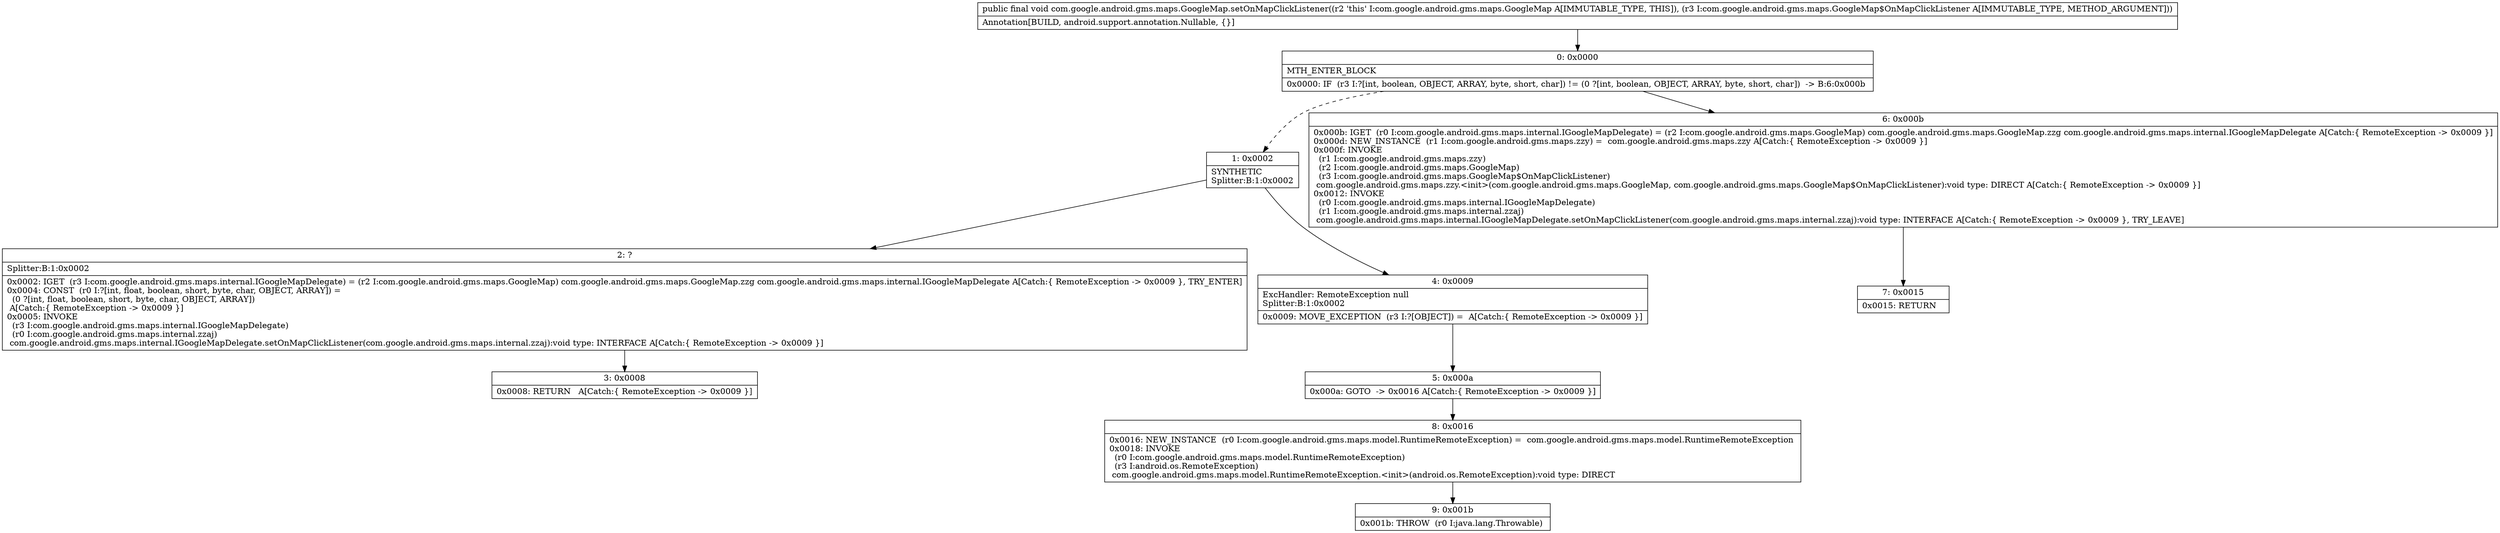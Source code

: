 digraph "CFG forcom.google.android.gms.maps.GoogleMap.setOnMapClickListener(Lcom\/google\/android\/gms\/maps\/GoogleMap$OnMapClickListener;)V" {
Node_0 [shape=record,label="{0\:\ 0x0000|MTH_ENTER_BLOCK\l|0x0000: IF  (r3 I:?[int, boolean, OBJECT, ARRAY, byte, short, char]) != (0 ?[int, boolean, OBJECT, ARRAY, byte, short, char])  \-\> B:6:0x000b \l}"];
Node_1 [shape=record,label="{1\:\ 0x0002|SYNTHETIC\lSplitter:B:1:0x0002\l}"];
Node_2 [shape=record,label="{2\:\ ?|Splitter:B:1:0x0002\l|0x0002: IGET  (r3 I:com.google.android.gms.maps.internal.IGoogleMapDelegate) = (r2 I:com.google.android.gms.maps.GoogleMap) com.google.android.gms.maps.GoogleMap.zzg com.google.android.gms.maps.internal.IGoogleMapDelegate A[Catch:\{ RemoteException \-\> 0x0009 \}, TRY_ENTER]\l0x0004: CONST  (r0 I:?[int, float, boolean, short, byte, char, OBJECT, ARRAY]) = \l  (0 ?[int, float, boolean, short, byte, char, OBJECT, ARRAY])\l A[Catch:\{ RemoteException \-\> 0x0009 \}]\l0x0005: INVOKE  \l  (r3 I:com.google.android.gms.maps.internal.IGoogleMapDelegate)\l  (r0 I:com.google.android.gms.maps.internal.zzaj)\l com.google.android.gms.maps.internal.IGoogleMapDelegate.setOnMapClickListener(com.google.android.gms.maps.internal.zzaj):void type: INTERFACE A[Catch:\{ RemoteException \-\> 0x0009 \}]\l}"];
Node_3 [shape=record,label="{3\:\ 0x0008|0x0008: RETURN   A[Catch:\{ RemoteException \-\> 0x0009 \}]\l}"];
Node_4 [shape=record,label="{4\:\ 0x0009|ExcHandler: RemoteException null\lSplitter:B:1:0x0002\l|0x0009: MOVE_EXCEPTION  (r3 I:?[OBJECT]) =  A[Catch:\{ RemoteException \-\> 0x0009 \}]\l}"];
Node_5 [shape=record,label="{5\:\ 0x000a|0x000a: GOTO  \-\> 0x0016 A[Catch:\{ RemoteException \-\> 0x0009 \}]\l}"];
Node_6 [shape=record,label="{6\:\ 0x000b|0x000b: IGET  (r0 I:com.google.android.gms.maps.internal.IGoogleMapDelegate) = (r2 I:com.google.android.gms.maps.GoogleMap) com.google.android.gms.maps.GoogleMap.zzg com.google.android.gms.maps.internal.IGoogleMapDelegate A[Catch:\{ RemoteException \-\> 0x0009 \}]\l0x000d: NEW_INSTANCE  (r1 I:com.google.android.gms.maps.zzy) =  com.google.android.gms.maps.zzy A[Catch:\{ RemoteException \-\> 0x0009 \}]\l0x000f: INVOKE  \l  (r1 I:com.google.android.gms.maps.zzy)\l  (r2 I:com.google.android.gms.maps.GoogleMap)\l  (r3 I:com.google.android.gms.maps.GoogleMap$OnMapClickListener)\l com.google.android.gms.maps.zzy.\<init\>(com.google.android.gms.maps.GoogleMap, com.google.android.gms.maps.GoogleMap$OnMapClickListener):void type: DIRECT A[Catch:\{ RemoteException \-\> 0x0009 \}]\l0x0012: INVOKE  \l  (r0 I:com.google.android.gms.maps.internal.IGoogleMapDelegate)\l  (r1 I:com.google.android.gms.maps.internal.zzaj)\l com.google.android.gms.maps.internal.IGoogleMapDelegate.setOnMapClickListener(com.google.android.gms.maps.internal.zzaj):void type: INTERFACE A[Catch:\{ RemoteException \-\> 0x0009 \}, TRY_LEAVE]\l}"];
Node_7 [shape=record,label="{7\:\ 0x0015|0x0015: RETURN   \l}"];
Node_8 [shape=record,label="{8\:\ 0x0016|0x0016: NEW_INSTANCE  (r0 I:com.google.android.gms.maps.model.RuntimeRemoteException) =  com.google.android.gms.maps.model.RuntimeRemoteException \l0x0018: INVOKE  \l  (r0 I:com.google.android.gms.maps.model.RuntimeRemoteException)\l  (r3 I:android.os.RemoteException)\l com.google.android.gms.maps.model.RuntimeRemoteException.\<init\>(android.os.RemoteException):void type: DIRECT \l}"];
Node_9 [shape=record,label="{9\:\ 0x001b|0x001b: THROW  (r0 I:java.lang.Throwable) \l}"];
MethodNode[shape=record,label="{public final void com.google.android.gms.maps.GoogleMap.setOnMapClickListener((r2 'this' I:com.google.android.gms.maps.GoogleMap A[IMMUTABLE_TYPE, THIS]), (r3 I:com.google.android.gms.maps.GoogleMap$OnMapClickListener A[IMMUTABLE_TYPE, METHOD_ARGUMENT]))  | Annotation[BUILD, android.support.annotation.Nullable, \{\}]\l}"];
MethodNode -> Node_0;
Node_0 -> Node_1[style=dashed];
Node_0 -> Node_6;
Node_1 -> Node_2;
Node_1 -> Node_4;
Node_2 -> Node_3;
Node_4 -> Node_5;
Node_5 -> Node_8;
Node_6 -> Node_7;
Node_8 -> Node_9;
}

